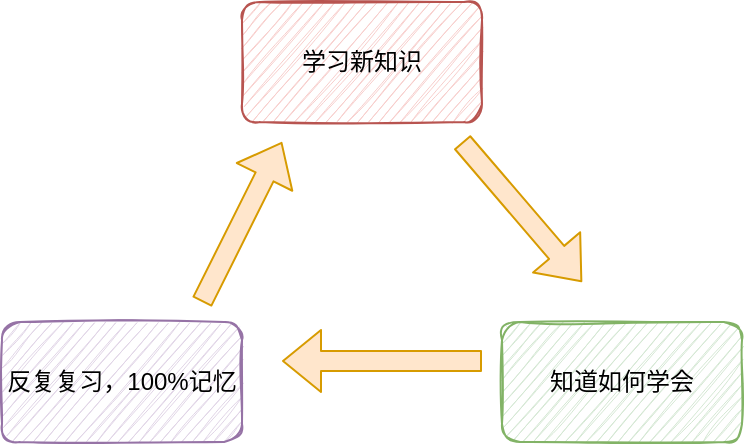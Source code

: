 <mxfile>
    <diagram id="V41jgEHRjh6N3NY6nF3W" name="第 1 页">
        <mxGraphModel dx="616" dy="593" grid="1" gridSize="10" guides="1" tooltips="1" connect="1" arrows="1" fold="1" page="1" pageScale="1" pageWidth="1600" pageHeight="900" math="0" shadow="0">
            <root>
                <mxCell id="0"/>
                <mxCell id="1" parent="0"/>
                <mxCell id="5" value="学习新知识" style="rounded=1;whiteSpace=wrap;html=1;shadow=0;glass=0;sketch=1;fillStyle=auto;fillColor=#f8cecc;strokeColor=#b85450;" vertex="1" parent="1">
                    <mxGeometry x="220" y="160" width="120" height="60" as="geometry"/>
                </mxCell>
                <mxCell id="6" value="知道如何学会" style="rounded=1;whiteSpace=wrap;html=1;shadow=0;glass=0;sketch=1;fillStyle=auto;fillColor=#d5e8d4;strokeColor=#82b366;" vertex="1" parent="1">
                    <mxGeometry x="350" y="320" width="120" height="60" as="geometry"/>
                </mxCell>
                <mxCell id="7" value="反复复习，100%记忆" style="rounded=1;whiteSpace=wrap;html=1;shadow=0;glass=0;sketch=1;fillStyle=auto;fillColor=#e1d5e7;strokeColor=#9673a6;" vertex="1" parent="1">
                    <mxGeometry x="100" y="320" width="120" height="60" as="geometry"/>
                </mxCell>
                <mxCell id="8" value="" style="shape=flexArrow;endArrow=classic;html=1;fillColor=#ffe6cc;strokeColor=#d79b00;" edge="1" parent="1">
                    <mxGeometry width="50" height="50" relative="1" as="geometry">
                        <mxPoint x="330" y="230" as="sourcePoint"/>
                        <mxPoint x="390" y="300" as="targetPoint"/>
                    </mxGeometry>
                </mxCell>
                <mxCell id="9" value="" style="shape=flexArrow;endArrow=classic;html=1;fillColor=#ffe6cc;strokeColor=#d79b00;" edge="1" parent="1">
                    <mxGeometry width="50" height="50" relative="1" as="geometry">
                        <mxPoint x="200" y="310" as="sourcePoint"/>
                        <mxPoint x="240" y="230" as="targetPoint"/>
                    </mxGeometry>
                </mxCell>
                <mxCell id="10" value="" style="shape=flexArrow;endArrow=classic;html=1;fillColor=#ffe6cc;strokeColor=#d79b00;" edge="1" parent="1">
                    <mxGeometry width="50" height="50" relative="1" as="geometry">
                        <mxPoint x="340" y="339.5" as="sourcePoint"/>
                        <mxPoint x="240" y="339.5" as="targetPoint"/>
                    </mxGeometry>
                </mxCell>
            </root>
        </mxGraphModel>
    </diagram>
</mxfile>